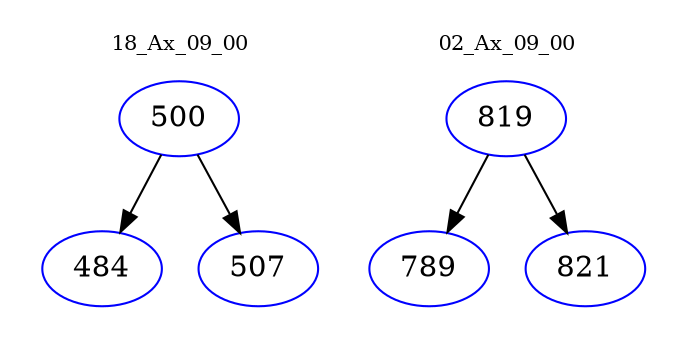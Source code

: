 digraph{
subgraph cluster_0 {
color = white
label = "18_Ax_09_00";
fontsize=10;
T0_500 [label="500", color="blue"]
T0_500 -> T0_484 [color="black"]
T0_484 [label="484", color="blue"]
T0_500 -> T0_507 [color="black"]
T0_507 [label="507", color="blue"]
}
subgraph cluster_1 {
color = white
label = "02_Ax_09_00";
fontsize=10;
T1_819 [label="819", color="blue"]
T1_819 -> T1_789 [color="black"]
T1_789 [label="789", color="blue"]
T1_819 -> T1_821 [color="black"]
T1_821 [label="821", color="blue"]
}
}
